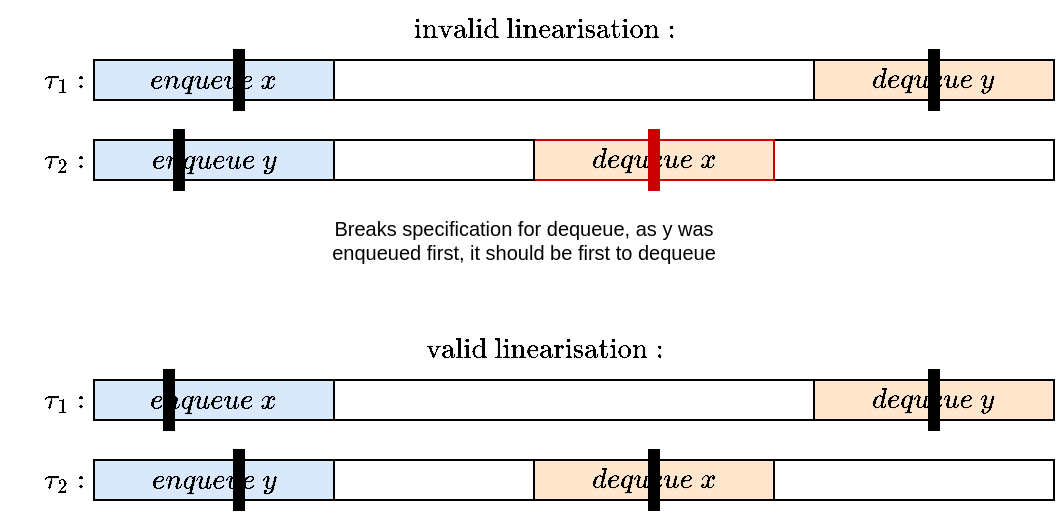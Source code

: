 <mxfile version="20.3.0" type="device"><diagram id="qoI0-7Lo00Z4CLJnnD1r" name="Page-1"><mxGraphModel dx="1337" dy="775" grid="1" gridSize="10" guides="1" tooltips="1" connect="1" arrows="1" fold="1" page="1" pageScale="1" pageWidth="827" pageHeight="1169" math="1" shadow="0"><root><mxCell id="0"/><mxCell id="1" parent="0"/><mxCell id="BNwI_-EjyreU5nUtMezQ-7" value="$$\text{valid linearisation}:$$" style="text;html=1;strokeColor=none;fillColor=none;align=center;verticalAlign=middle;whiteSpace=wrap;rounded=0;" vertex="1" parent="1"><mxGeometry x="30" y="175" width="510" height="20" as="geometry"/></mxCell><mxCell id="BNwI_-EjyreU5nUtMezQ-12" value="$$\tau_2:$$" style="text;html=1;strokeColor=none;fillColor=none;align=center;verticalAlign=middle;whiteSpace=wrap;rounded=0;" vertex="1" parent="1"><mxGeometry x="30" y="75" width="30" height="30" as="geometry"/></mxCell><mxCell id="BNwI_-EjyreU5nUtMezQ-13" value="$$\tau_1:$$" style="text;html=1;strokeColor=none;fillColor=none;align=center;verticalAlign=middle;whiteSpace=wrap;rounded=0;" vertex="1" parent="1"><mxGeometry x="30" y="35" width="30" height="30" as="geometry"/></mxCell><mxCell id="BNwI_-EjyreU5nUtMezQ-14" value="" style="rounded=0;whiteSpace=wrap;html=1;fillColor=none;strokeColor=#000000;" vertex="1" parent="1"><mxGeometry x="400" y="80" width="140" height="20" as="geometry"/></mxCell><mxCell id="BNwI_-EjyreU5nUtMezQ-17" value="$$enqueue \ x$$" style="rounded=0;whiteSpace=wrap;html=1;fillColor=#dae8fc;strokeColor=#000000;" vertex="1" parent="1"><mxGeometry x="60" y="40" width="120" height="20" as="geometry"/></mxCell><mxCell id="BNwI_-EjyreU5nUtMezQ-18" value="$$enqueue \ y$$" style="rounded=0;whiteSpace=wrap;html=1;fillColor=#dae8fc;strokeColor=#000000;" vertex="1" parent="1"><mxGeometry x="60" y="80" width="120" height="20" as="geometry"/></mxCell><mxCell id="BNwI_-EjyreU5nUtMezQ-19" value="$$dequeue \ y$$" style="rounded=0;whiteSpace=wrap;html=1;fillColor=#ffe6cc;strokeColor=#000000;" vertex="1" parent="1"><mxGeometry x="420" y="40" width="120" height="20" as="geometry"/></mxCell><mxCell id="BNwI_-EjyreU5nUtMezQ-20" value="$$dequeue \ x$$" style="rounded=0;whiteSpace=wrap;html=1;fillColor=#ffe6cc;strokeColor=#CC0000;" vertex="1" parent="1"><mxGeometry x="280" y="80" width="120" height="20" as="geometry"/></mxCell><mxCell id="BNwI_-EjyreU5nUtMezQ-21" value="" style="rounded=0;whiteSpace=wrap;html=1;fillColor=none;strokeColor=#000000;" vertex="1" parent="1"><mxGeometry x="180" y="80" width="100" height="20" as="geometry"/></mxCell><mxCell id="BNwI_-EjyreU5nUtMezQ-22" value="" style="rounded=0;whiteSpace=wrap;html=1;fillColor=none;strokeColor=#000000;" vertex="1" parent="1"><mxGeometry x="180" y="40" width="240" height="20" as="geometry"/></mxCell><mxCell id="BNwI_-EjyreU5nUtMezQ-24" value="" style="rounded=0;whiteSpace=wrap;html=1;fillColor=#000000;" vertex="1" parent="1"><mxGeometry x="130" y="35" width="5" height="30" as="geometry"/></mxCell><mxCell id="BNwI_-EjyreU5nUtMezQ-25" value="" style="rounded=0;whiteSpace=wrap;html=1;fillColor=#000000;" vertex="1" parent="1"><mxGeometry x="100" y="75" width="5" height="30" as="geometry"/></mxCell><mxCell id="BNwI_-EjyreU5nUtMezQ-26" value="" style="rounded=0;whiteSpace=wrap;html=1;fillColor=#CC0000;strokeColor=#CC0000;" vertex="1" parent="1"><mxGeometry x="337.5" y="75" width="5" height="30" as="geometry"/></mxCell><mxCell id="BNwI_-EjyreU5nUtMezQ-27" value="" style="rounded=0;whiteSpace=wrap;html=1;fillColor=#000000;" vertex="1" parent="1"><mxGeometry x="477.5" y="35" width="5" height="30" as="geometry"/></mxCell><mxCell id="BNwI_-EjyreU5nUtMezQ-28" value="Breaks specification for dequeue, as y was enqueued first, it should be first to dequeue" style="text;html=1;strokeColor=none;fillColor=none;align=center;verticalAlign=middle;whiteSpace=wrap;rounded=0;fontSize=10;" vertex="1" parent="1"><mxGeometry x="170" y="115" width="210" height="30" as="geometry"/></mxCell><mxCell id="BNwI_-EjyreU5nUtMezQ-29" value="$$\tau_2:$$" style="text;html=1;strokeColor=none;fillColor=none;align=center;verticalAlign=middle;whiteSpace=wrap;rounded=0;" vertex="1" parent="1"><mxGeometry x="30" y="235" width="30" height="30" as="geometry"/></mxCell><mxCell id="BNwI_-EjyreU5nUtMezQ-30" value="$$\tau_1:$$" style="text;html=1;strokeColor=none;fillColor=none;align=center;verticalAlign=middle;whiteSpace=wrap;rounded=0;" vertex="1" parent="1"><mxGeometry x="30" y="195" width="30" height="30" as="geometry"/></mxCell><mxCell id="BNwI_-EjyreU5nUtMezQ-31" value="" style="rounded=0;whiteSpace=wrap;html=1;fillColor=none;strokeColor=#000000;" vertex="1" parent="1"><mxGeometry x="400" y="240" width="140" height="20" as="geometry"/></mxCell><mxCell id="BNwI_-EjyreU5nUtMezQ-33" value="$$enqueue \ x$$" style="rounded=0;whiteSpace=wrap;html=1;fillColor=#dae8fc;strokeColor=#000000;" vertex="1" parent="1"><mxGeometry x="60" y="200" width="120" height="20" as="geometry"/></mxCell><mxCell id="BNwI_-EjyreU5nUtMezQ-34" value="$$enqueue \ y$$" style="rounded=0;whiteSpace=wrap;html=1;fillColor=#dae8fc;strokeColor=#000000;" vertex="1" parent="1"><mxGeometry x="60" y="240" width="120" height="20" as="geometry"/></mxCell><mxCell id="BNwI_-EjyreU5nUtMezQ-35" value="$$dequeue \ y$$" style="rounded=0;whiteSpace=wrap;html=1;fillColor=#ffe6cc;strokeColor=#000000;" vertex="1" parent="1"><mxGeometry x="420" y="200" width="120" height="20" as="geometry"/></mxCell><mxCell id="BNwI_-EjyreU5nUtMezQ-36" value="$$dequeue \ x$$" style="rounded=0;whiteSpace=wrap;html=1;fillColor=#ffe6cc;strokeColor=#000000;" vertex="1" parent="1"><mxGeometry x="280" y="240" width="120" height="20" as="geometry"/></mxCell><mxCell id="BNwI_-EjyreU5nUtMezQ-37" value="" style="rounded=0;whiteSpace=wrap;html=1;fillColor=none;strokeColor=#000000;" vertex="1" parent="1"><mxGeometry x="180" y="240" width="100" height="20" as="geometry"/></mxCell><mxCell id="BNwI_-EjyreU5nUtMezQ-38" value="" style="rounded=0;whiteSpace=wrap;html=1;fillColor=none;strokeColor=#000000;" vertex="1" parent="1"><mxGeometry x="180" y="200" width="240" height="20" as="geometry"/></mxCell><mxCell id="BNwI_-EjyreU5nUtMezQ-39" value="" style="rounded=0;whiteSpace=wrap;html=1;fillColor=#000000;" vertex="1" parent="1"><mxGeometry x="95" y="195" width="5" height="30" as="geometry"/></mxCell><mxCell id="BNwI_-EjyreU5nUtMezQ-40" value="" style="rounded=0;whiteSpace=wrap;html=1;fillColor=#000000;" vertex="1" parent="1"><mxGeometry x="130" y="235" width="5" height="30" as="geometry"/></mxCell><mxCell id="BNwI_-EjyreU5nUtMezQ-41" value="" style="rounded=0;whiteSpace=wrap;html=1;fillColor=#000000;" vertex="1" parent="1"><mxGeometry x="337.5" y="235" width="5" height="30" as="geometry"/></mxCell><mxCell id="BNwI_-EjyreU5nUtMezQ-42" value="" style="rounded=0;whiteSpace=wrap;html=1;fillColor=#000000;" vertex="1" parent="1"><mxGeometry x="477.5" y="195" width="5" height="30" as="geometry"/></mxCell><mxCell id="BNwI_-EjyreU5nUtMezQ-44" value="$$\text{invalid linearisation}:$$" style="text;html=1;strokeColor=none;fillColor=none;align=center;verticalAlign=middle;whiteSpace=wrap;rounded=0;" vertex="1" parent="1"><mxGeometry x="30" y="10" width="510" height="30" as="geometry"/></mxCell></root></mxGraphModel></diagram></mxfile>